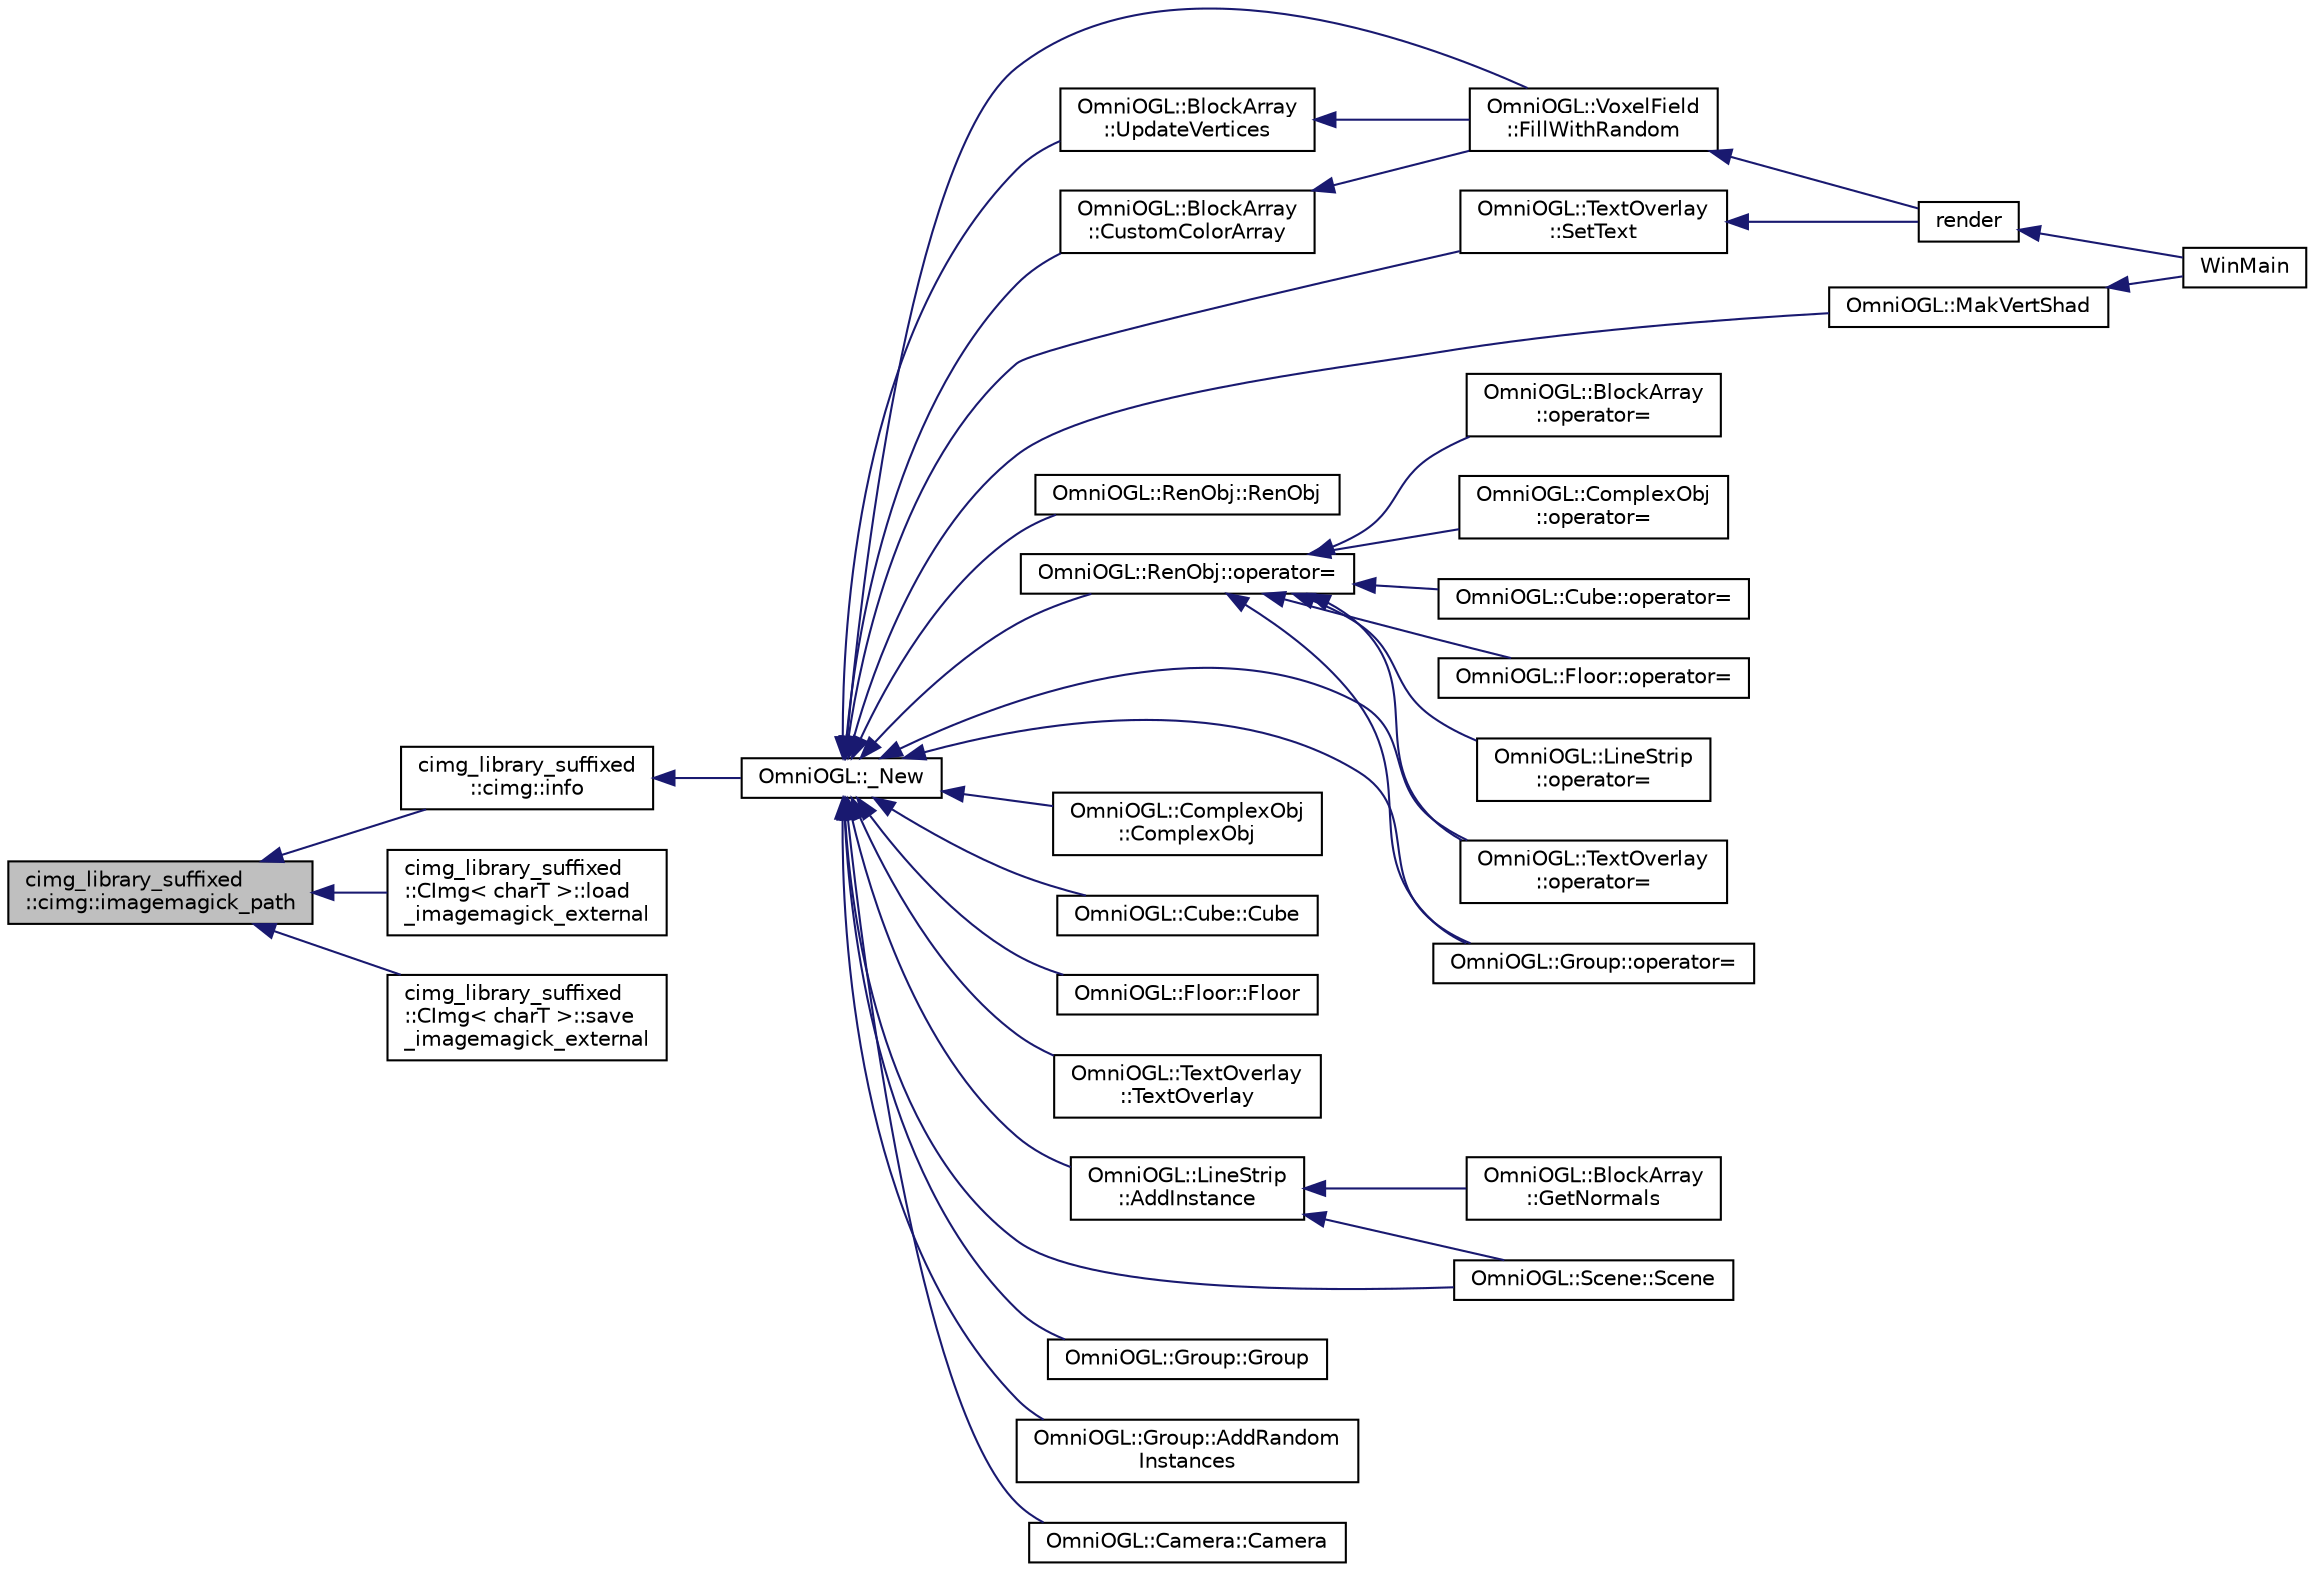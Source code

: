digraph "cimg_library_suffixed::cimg::imagemagick_path"
{
  edge [fontname="Helvetica",fontsize="10",labelfontname="Helvetica",labelfontsize="10"];
  node [fontname="Helvetica",fontsize="10",shape=record];
  rankdir="LR";
  Node1 [label="cimg_library_suffixed\l::cimg::imagemagick_path",height=0.2,width=0.4,color="black", fillcolor="grey75", style="filled" fontcolor="black"];
  Node1 -> Node2 [dir="back",color="midnightblue",fontsize="10",style="solid",fontname="Helvetica"];
  Node2 [label="cimg_library_suffixed\l::cimg::info",height=0.2,width=0.4,color="black", fillcolor="white", style="filled",URL="$namespacecimg__library__suffixed_1_1cimg.html#a79b7a247520612001a04d8ef1c2991dc",tooltip="Print informations about  environement variables."];
  Node2 -> Node3 [dir="back",color="midnightblue",fontsize="10",style="solid",fontname="Helvetica"];
  Node3 [label="OmniOGL::_New",height=0.2,width=0.4,color="black", fillcolor="white", style="filled",URL="$namespace_omni_o_g_l.html#a5ab62a62556832433cb089126a643552",tooltip="A wrapper around the new [] keyword. Allocates the desired number of elements to the given pointer..."];
  Node3 -> Node4 [dir="back",color="midnightblue",fontsize="10",style="solid",fontname="Helvetica"];
  Node4 [label="OmniOGL::VoxelField\l::FillWithRandom",height=0.2,width=0.4,color="black", fillcolor="white", style="filled",URL="$class_omni_o_g_l_1_1_voxel_field.html#a59daa28598ef945b92b4e59f0e9c4306"];
  Node4 -> Node5 [dir="back",color="midnightblue",fontsize="10",style="solid",fontname="Helvetica"];
  Node5 [label="render",height=0.2,width=0.4,color="black", fillcolor="white", style="filled",URL="$_small_o_g_l_8cpp.html#a133aba9fe60f6d354d05d69e0bbd31a7"];
  Node5 -> Node6 [dir="back",color="midnightblue",fontsize="10",style="solid",fontname="Helvetica"];
  Node6 [label="WinMain",height=0.2,width=0.4,color="black", fillcolor="white", style="filled",URL="$_small_o_g_l_8cpp.html#a66e65252a6985e382838442f280f46ba"];
  Node3 -> Node7 [dir="back",color="midnightblue",fontsize="10",style="solid",fontname="Helvetica"];
  Node7 [label="OmniOGL::MakVertShad",height=0.2,width=0.4,color="black", fillcolor="white", style="filled",URL="$namespace_omni_o_g_l.html#a73e45a9a8c8783e5a10758095bfc8f6a"];
  Node7 -> Node6 [dir="back",color="midnightblue",fontsize="10",style="solid",fontname="Helvetica"];
  Node3 -> Node8 [dir="back",color="midnightblue",fontsize="10",style="solid",fontname="Helvetica"];
  Node8 [label="OmniOGL::RenObj::RenObj",height=0.2,width=0.4,color="black", fillcolor="white", style="filled",URL="$class_omni_o_g_l_1_1_ren_obj.html#a4ac9bff73cc14d68d7b2287e841906b2"];
  Node3 -> Node9 [dir="back",color="midnightblue",fontsize="10",style="solid",fontname="Helvetica"];
  Node9 [label="OmniOGL::RenObj::operator=",height=0.2,width=0.4,color="black", fillcolor="white", style="filled",URL="$class_omni_o_g_l_1_1_ren_obj.html#aca84bcb9c301a89548dfcfeab2d2746d"];
  Node9 -> Node10 [dir="back",color="midnightblue",fontsize="10",style="solid",fontname="Helvetica"];
  Node10 [label="OmniOGL::ComplexObj\l::operator=",height=0.2,width=0.4,color="black", fillcolor="white", style="filled",URL="$class_omni_o_g_l_1_1_complex_obj.html#a44e2a622c5f388121b1e496f9b4e577b"];
  Node9 -> Node11 [dir="back",color="midnightblue",fontsize="10",style="solid",fontname="Helvetica"];
  Node11 [label="OmniOGL::Cube::operator=",height=0.2,width=0.4,color="black", fillcolor="white", style="filled",URL="$class_omni_o_g_l_1_1_cube.html#acce099f504e37ca6dec5793bfad57a77"];
  Node9 -> Node12 [dir="back",color="midnightblue",fontsize="10",style="solid",fontname="Helvetica"];
  Node12 [label="OmniOGL::Floor::operator=",height=0.2,width=0.4,color="black", fillcolor="white", style="filled",URL="$class_omni_o_g_l_1_1_floor.html#ab3c8340f590aa40edfcd4f35dd1656a2"];
  Node9 -> Node13 [dir="back",color="midnightblue",fontsize="10",style="solid",fontname="Helvetica"];
  Node13 [label="OmniOGL::TextOverlay\l::operator=",height=0.2,width=0.4,color="black", fillcolor="white", style="filled",URL="$class_omni_o_g_l_1_1_text_overlay.html#aab6be2e6c6c5fac44b4417783727b44a"];
  Node9 -> Node14 [dir="back",color="midnightblue",fontsize="10",style="solid",fontname="Helvetica"];
  Node14 [label="OmniOGL::LineStrip\l::operator=",height=0.2,width=0.4,color="black", fillcolor="white", style="filled",URL="$class_omni_o_g_l_1_1_line_strip.html#a562751dd3863c4ffb155be901f30eba3"];
  Node9 -> Node15 [dir="back",color="midnightblue",fontsize="10",style="solid",fontname="Helvetica"];
  Node15 [label="OmniOGL::BlockArray\l::operator=",height=0.2,width=0.4,color="black", fillcolor="white", style="filled",URL="$class_omni_o_g_l_1_1_block_array.html#a47d24b04c7d893af9b3207b43bd0be2b"];
  Node9 -> Node16 [dir="back",color="midnightblue",fontsize="10",style="solid",fontname="Helvetica"];
  Node16 [label="OmniOGL::Group::operator=",height=0.2,width=0.4,color="black", fillcolor="white", style="filled",URL="$class_omni_o_g_l_1_1_group.html#a3edf6d70731c577cdbc1e29217c5e191"];
  Node3 -> Node17 [dir="back",color="midnightblue",fontsize="10",style="solid",fontname="Helvetica"];
  Node17 [label="OmniOGL::ComplexObj\l::ComplexObj",height=0.2,width=0.4,color="black", fillcolor="white", style="filled",URL="$class_omni_o_g_l_1_1_complex_obj.html#a8db4e061601d8b3dc12fe8116bd65a1d"];
  Node3 -> Node18 [dir="back",color="midnightblue",fontsize="10",style="solid",fontname="Helvetica"];
  Node18 [label="OmniOGL::Cube::Cube",height=0.2,width=0.4,color="black", fillcolor="white", style="filled",URL="$class_omni_o_g_l_1_1_cube.html#aba64b90ed5fcce81396c14cfbac9f47c"];
  Node3 -> Node19 [dir="back",color="midnightblue",fontsize="10",style="solid",fontname="Helvetica"];
  Node19 [label="OmniOGL::Floor::Floor",height=0.2,width=0.4,color="black", fillcolor="white", style="filled",URL="$class_omni_o_g_l_1_1_floor.html#a636158345b20717527b337fb3e5e2924",tooltip="summary&gt;Herp Derp"];
  Node3 -> Node20 [dir="back",color="midnightblue",fontsize="10",style="solid",fontname="Helvetica"];
  Node20 [label="OmniOGL::TextOverlay\l::TextOverlay",height=0.2,width=0.4,color="black", fillcolor="white", style="filled",URL="$class_omni_o_g_l_1_1_text_overlay.html#a751b4ac94473a170b176d9d4e480bdbd"];
  Node3 -> Node13 [dir="back",color="midnightblue",fontsize="10",style="solid",fontname="Helvetica"];
  Node3 -> Node21 [dir="back",color="midnightblue",fontsize="10",style="solid",fontname="Helvetica"];
  Node21 [label="OmniOGL::TextOverlay\l::SetText",height=0.2,width=0.4,color="black", fillcolor="white", style="filled",URL="$class_omni_o_g_l_1_1_text_overlay.html#ac51c9d71e08e26314520de2c5fe58833"];
  Node21 -> Node5 [dir="back",color="midnightblue",fontsize="10",style="solid",fontname="Helvetica"];
  Node3 -> Node22 [dir="back",color="midnightblue",fontsize="10",style="solid",fontname="Helvetica"];
  Node22 [label="OmniOGL::LineStrip\l::AddInstance",height=0.2,width=0.4,color="black", fillcolor="white", style="filled",URL="$class_omni_o_g_l_1_1_line_strip.html#a653b46cd16ec770796ce2c1efdcb1e8b"];
  Node22 -> Node23 [dir="back",color="midnightblue",fontsize="10",style="solid",fontname="Helvetica"];
  Node23 [label="OmniOGL::BlockArray\l::GetNormals",height=0.2,width=0.4,color="black", fillcolor="white", style="filled",URL="$class_omni_o_g_l_1_1_block_array.html#ad00adebf2f11e675cfe560d9862a4ebe"];
  Node22 -> Node24 [dir="back",color="midnightblue",fontsize="10",style="solid",fontname="Helvetica"];
  Node24 [label="OmniOGL::Scene::Scene",height=0.2,width=0.4,color="black", fillcolor="white", style="filled",URL="$class_omni_o_g_l_1_1_scene.html#a6776fd0b14a9677e3bc56d43436a282c"];
  Node3 -> Node25 [dir="back",color="midnightblue",fontsize="10",style="solid",fontname="Helvetica"];
  Node25 [label="OmniOGL::BlockArray\l::UpdateVertices",height=0.2,width=0.4,color="black", fillcolor="white", style="filled",URL="$class_omni_o_g_l_1_1_block_array.html#afa3495e75398215d9f31c6d5c1283902"];
  Node25 -> Node4 [dir="back",color="midnightblue",fontsize="10",style="solid",fontname="Helvetica"];
  Node3 -> Node26 [dir="back",color="midnightblue",fontsize="10",style="solid",fontname="Helvetica"];
  Node26 [label="OmniOGL::BlockArray\l::CustomColorArray",height=0.2,width=0.4,color="black", fillcolor="white", style="filled",URL="$class_omni_o_g_l_1_1_block_array.html#aebb50666105c2f48b78b5e13aed727f6"];
  Node26 -> Node4 [dir="back",color="midnightblue",fontsize="10",style="solid",fontname="Helvetica"];
  Node3 -> Node27 [dir="back",color="midnightblue",fontsize="10",style="solid",fontname="Helvetica"];
  Node27 [label="OmniOGL::Group::Group",height=0.2,width=0.4,color="black", fillcolor="white", style="filled",URL="$class_omni_o_g_l_1_1_group.html#a0d03141f5a711400eeafac768b02b8e4"];
  Node3 -> Node16 [dir="back",color="midnightblue",fontsize="10",style="solid",fontname="Helvetica"];
  Node3 -> Node28 [dir="back",color="midnightblue",fontsize="10",style="solid",fontname="Helvetica"];
  Node28 [label="OmniOGL::Group::AddRandom\lInstances",height=0.2,width=0.4,color="black", fillcolor="white", style="filled",URL="$class_omni_o_g_l_1_1_group.html#a9dcdbfb8c49117647880ae13d8e051bc"];
  Node3 -> Node29 [dir="back",color="midnightblue",fontsize="10",style="solid",fontname="Helvetica"];
  Node29 [label="OmniOGL::Camera::Camera",height=0.2,width=0.4,color="black", fillcolor="white", style="filled",URL="$class_omni_o_g_l_1_1_camera.html#a1d7d3e7566049cb02d683cbe231bf028"];
  Node3 -> Node24 [dir="back",color="midnightblue",fontsize="10",style="solid",fontname="Helvetica"];
  Node1 -> Node30 [dir="back",color="midnightblue",fontsize="10",style="solid",fontname="Helvetica"];
  Node30 [label="cimg_library_suffixed\l::CImg\< charT \>::load\l_imagemagick_external",height=0.2,width=0.4,color="black", fillcolor="white", style="filled",URL="$structcimg__library__suffixed_1_1_c_img.html#a8278afa0b313d0f3465ef91dabdac549",tooltip="Load image using ImageMagick&#39;s external tool &#39;convert&#39;."];
  Node1 -> Node31 [dir="back",color="midnightblue",fontsize="10",style="solid",fontname="Helvetica"];
  Node31 [label="cimg_library_suffixed\l::CImg\< charT \>::save\l_imagemagick_external",height=0.2,width=0.4,color="black", fillcolor="white", style="filled",URL="$structcimg__library__suffixed_1_1_c_img.html#a671f9eb3622dbbcac2bb839e5e498ab2",tooltip="Save image using ImageMagick&#39;s external binary."];
}
